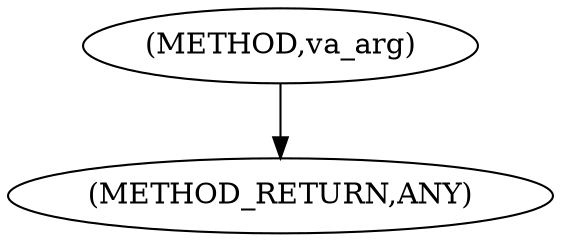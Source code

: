 digraph "va_arg" {  
"100516" [label = <(METHOD,va_arg)> ]
"100519" [label = <(METHOD_RETURN,ANY)> ]
  "100516" -> "100519" 
}

